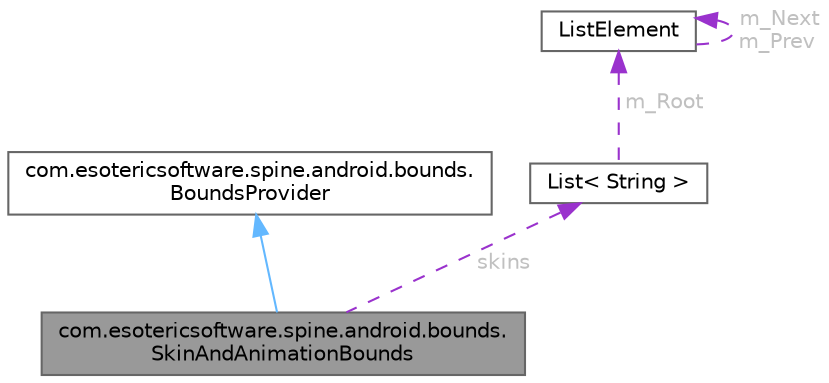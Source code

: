digraph "com.esotericsoftware.spine.android.bounds.SkinAndAnimationBounds"
{
 // LATEX_PDF_SIZE
  bgcolor="transparent";
  edge [fontname=Helvetica,fontsize=10,labelfontname=Helvetica,labelfontsize=10];
  node [fontname=Helvetica,fontsize=10,shape=box,height=0.2,width=0.4];
  Node1 [id="Node000001",label="com.esotericsoftware.spine.android.bounds.\lSkinAndAnimationBounds",height=0.2,width=0.4,color="gray40", fillcolor="grey60", style="filled", fontcolor="black",tooltip=" "];
  Node2 -> Node1 [id="edge5_Node000001_Node000002",dir="back",color="steelblue1",style="solid",tooltip=" "];
  Node2 [id="Node000002",label="com.esotericsoftware.spine.android.bounds.\lBoundsProvider",height=0.2,width=0.4,color="gray40", fillcolor="white", style="filled",URL="$interfacecom_1_1esotericsoftware_1_1spine_1_1android_1_1bounds_1_1_bounds_provider.html",tooltip=" "];
  Node3 -> Node1 [id="edge6_Node000001_Node000003",dir="back",color="darkorchid3",style="dashed",tooltip=" ",label=" skins",fontcolor="grey" ];
  Node3 [id="Node000003",label="List\< String \>",height=0.2,width=0.4,color="gray40", fillcolor="white", style="filled",URL="$class_list.html",tooltip=" "];
  Node4 -> Node3 [id="edge7_Node000003_Node000004",dir="back",color="darkorchid3",style="dashed",tooltip=" ",label=" m_Root",fontcolor="grey" ];
  Node4 [id="Node000004",label="ListElement",height=0.2,width=0.4,color="gray40", fillcolor="white", style="filled",URL="$class_list_element.html",tooltip=" "];
  Node4 -> Node4 [id="edge8_Node000004_Node000004",dir="back",color="darkorchid3",style="dashed",tooltip=" ",label=" m_Next\nm_Prev",fontcolor="grey" ];
}
